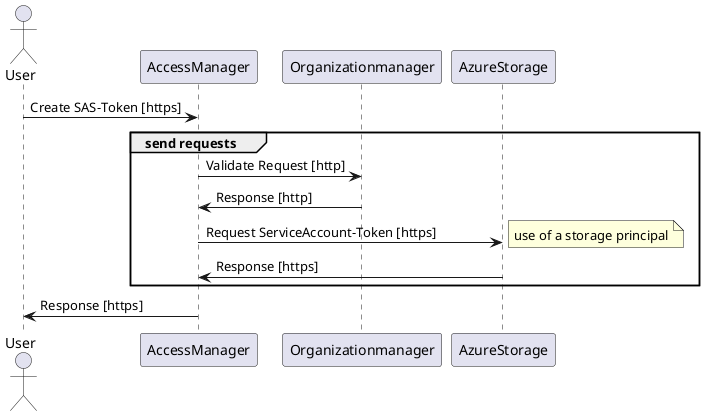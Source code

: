 @startuml
actor User
User -> AccessManager: Create SAS-Token [https]

group send requests
    AccessManager -> Organizationmanager: Validate Request [http]
    Organizationmanager -> AccessManager: Response [http]
    AccessManager -> AzureStorage: Request ServiceAccount-Token [https]
    note right: use of a storage principal
    AzureStorage -> AccessManager: Response [https]
end
AccessManager -> User: Response [https]
@enduml